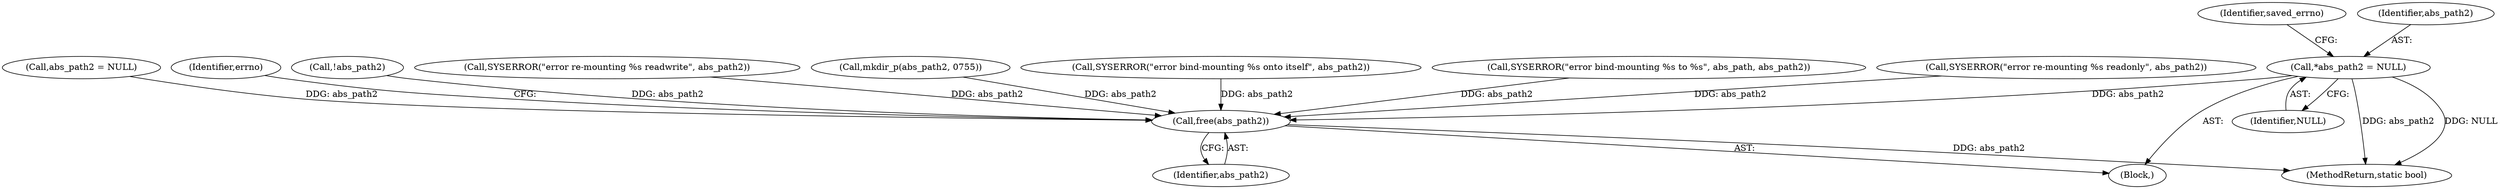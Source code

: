 digraph "0_lxc_592fd47a6245508b79fe6ac819fe6d3b2c1289be@pointer" {
"1000142" [label="(Call,*abs_path2 = NULL)"];
"1000726" [label="(Call,free(abs_path2))"];
"1000613" [label="(Call,SYSERROR(\"error bind-mounting %s to %s\", abs_path, abs_path2))"];
"1000727" [label="(Identifier,abs_path2)"];
"1000151" [label="(Identifier,saved_errno)"];
"1000640" [label="(Call,SYSERROR(\"error re-mounting %s readonly\", abs_path2))"];
"1000651" [label="(Call,abs_path2 = NULL)"];
"1000726" [label="(Call,free(abs_path2))"];
"1000116" [label="(Block,)"];
"1000142" [label="(Call,*abs_path2 = NULL)"];
"1000144" [label="(Identifier,NULL)"];
"1000729" [label="(Identifier,errno)"];
"1000733" [label="(MethodReturn,static bool)"];
"1000391" [label="(Call,!abs_path2)"];
"1000143" [label="(Identifier,abs_path2)"];
"1000509" [label="(Call,SYSERROR(\"error re-mounting %s readwrite\", abs_path2))"];
"1000517" [label="(Call,mkdir_p(abs_path2, 0755))"];
"1000490" [label="(Call,SYSERROR(\"error bind-mounting %s onto itself\", abs_path2))"];
"1000142" -> "1000116"  [label="AST: "];
"1000142" -> "1000144"  [label="CFG: "];
"1000143" -> "1000142"  [label="AST: "];
"1000144" -> "1000142"  [label="AST: "];
"1000151" -> "1000142"  [label="CFG: "];
"1000142" -> "1000733"  [label="DDG: NULL"];
"1000142" -> "1000733"  [label="DDG: abs_path2"];
"1000142" -> "1000726"  [label="DDG: abs_path2"];
"1000726" -> "1000116"  [label="AST: "];
"1000726" -> "1000727"  [label="CFG: "];
"1000727" -> "1000726"  [label="AST: "];
"1000729" -> "1000726"  [label="CFG: "];
"1000726" -> "1000733"  [label="DDG: abs_path2"];
"1000391" -> "1000726"  [label="DDG: abs_path2"];
"1000651" -> "1000726"  [label="DDG: abs_path2"];
"1000517" -> "1000726"  [label="DDG: abs_path2"];
"1000490" -> "1000726"  [label="DDG: abs_path2"];
"1000640" -> "1000726"  [label="DDG: abs_path2"];
"1000613" -> "1000726"  [label="DDG: abs_path2"];
"1000509" -> "1000726"  [label="DDG: abs_path2"];
}
